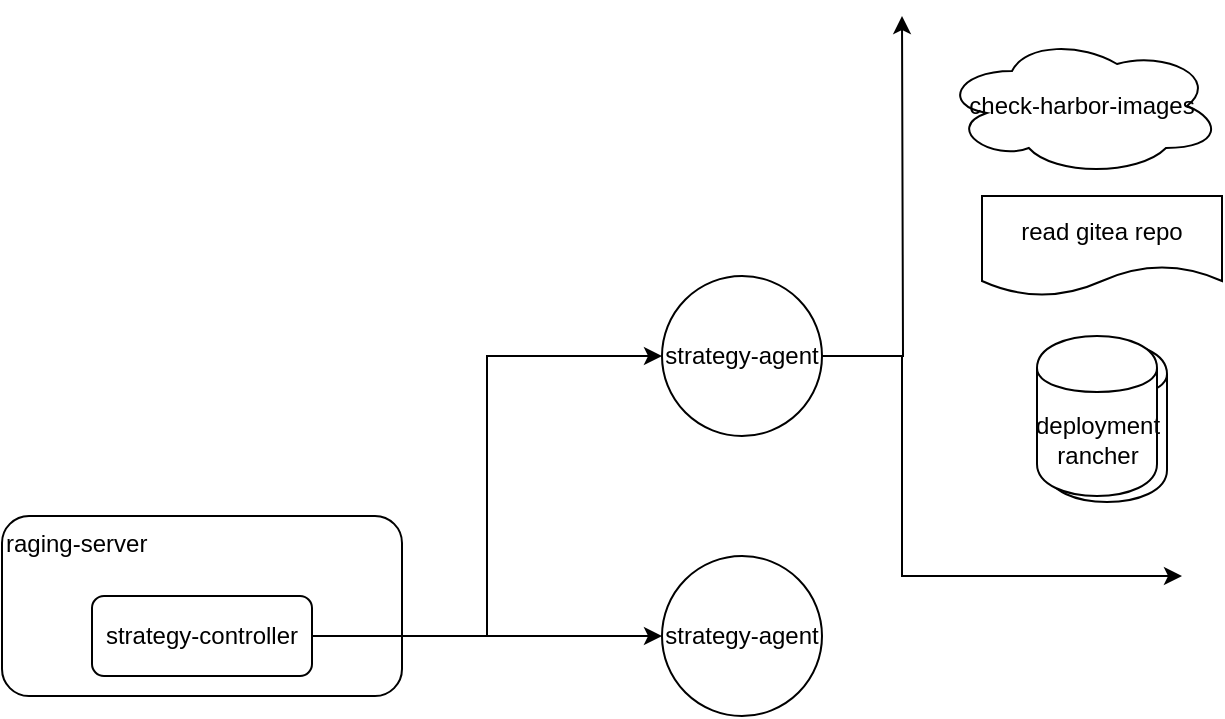 <mxfile version="12.7.9" type="github">
  <diagram id="4pAhSj-pU64MSRMXgcWo" name="Page-1">
    <mxGraphModel dx="868" dy="498" grid="1" gridSize="10" guides="1" tooltips="1" connect="1" arrows="1" fold="1" page="1" pageScale="1" pageWidth="827" pageHeight="1169" math="0" shadow="0">
      <root>
        <mxCell id="0" />
        <mxCell id="1" parent="0" />
        <mxCell id="eYZ2IZdChfa33apYGblL-1" value="raging-server" style="rounded=1;whiteSpace=wrap;html=1;align=left;verticalAlign=top;" vertex="1" parent="1">
          <mxGeometry x="170" y="270" width="200" height="90" as="geometry" />
        </mxCell>
        <mxCell id="eYZ2IZdChfa33apYGblL-6" style="edgeStyle=orthogonalEdgeStyle;rounded=0;orthogonalLoop=1;jettySize=auto;html=1;exitX=1;exitY=0.5;exitDx=0;exitDy=0;entryX=0;entryY=0.5;entryDx=0;entryDy=0;" edge="1" parent="1" source="eYZ2IZdChfa33apYGblL-2" target="eYZ2IZdChfa33apYGblL-4">
          <mxGeometry relative="1" as="geometry" />
        </mxCell>
        <mxCell id="eYZ2IZdChfa33apYGblL-7" style="edgeStyle=orthogonalEdgeStyle;rounded=0;orthogonalLoop=1;jettySize=auto;html=1;exitX=1;exitY=0.5;exitDx=0;exitDy=0;" edge="1" parent="1" source="eYZ2IZdChfa33apYGblL-2" target="eYZ2IZdChfa33apYGblL-5">
          <mxGeometry relative="1" as="geometry" />
        </mxCell>
        <mxCell id="eYZ2IZdChfa33apYGblL-2" value="strategy-controller" style="rounded=1;whiteSpace=wrap;html=1;align=center;" vertex="1" parent="1">
          <mxGeometry x="215" y="310" width="110" height="40" as="geometry" />
        </mxCell>
        <mxCell id="eYZ2IZdChfa33apYGblL-16" style="edgeStyle=orthogonalEdgeStyle;rounded=0;orthogonalLoop=1;jettySize=auto;html=1;exitX=1;exitY=0.5;exitDx=0;exitDy=0;" edge="1" parent="1" source="eYZ2IZdChfa33apYGblL-4">
          <mxGeometry relative="1" as="geometry">
            <mxPoint x="620" y="20" as="targetPoint" />
          </mxGeometry>
        </mxCell>
        <mxCell id="eYZ2IZdChfa33apYGblL-17" style="edgeStyle=orthogonalEdgeStyle;rounded=0;orthogonalLoop=1;jettySize=auto;html=1;exitX=1;exitY=0.5;exitDx=0;exitDy=0;" edge="1" parent="1" source="eYZ2IZdChfa33apYGblL-4">
          <mxGeometry relative="1" as="geometry">
            <mxPoint x="760" y="300" as="targetPoint" />
            <Array as="points">
              <mxPoint x="620" y="190" />
              <mxPoint x="620" y="300" />
            </Array>
          </mxGeometry>
        </mxCell>
        <mxCell id="eYZ2IZdChfa33apYGblL-4" value="strategy-agent" style="ellipse;whiteSpace=wrap;html=1;aspect=fixed;align=center;" vertex="1" parent="1">
          <mxGeometry x="500" y="150" width="80" height="80" as="geometry" />
        </mxCell>
        <mxCell id="eYZ2IZdChfa33apYGblL-5" value="strategy-agent" style="ellipse;whiteSpace=wrap;html=1;aspect=fixed;align=center;" vertex="1" parent="1">
          <mxGeometry x="500" y="290" width="80" height="80" as="geometry" />
        </mxCell>
        <mxCell id="eYZ2IZdChfa33apYGblL-8" value="check-harbor-images" style="ellipse;shape=cloud;whiteSpace=wrap;html=1;align=center;" vertex="1" parent="1">
          <mxGeometry x="640" y="30" width="140" height="70" as="geometry" />
        </mxCell>
        <mxCell id="eYZ2IZdChfa33apYGblL-11" value="read gitea repo" style="shape=document;whiteSpace=wrap;html=1;boundedLbl=1;align=center;" vertex="1" parent="1">
          <mxGeometry x="660" y="110" width="120" height="50" as="geometry" />
        </mxCell>
        <mxCell id="eYZ2IZdChfa33apYGblL-14" value="cluster" style="group" vertex="1" connectable="0" parent="1">
          <mxGeometry x="687.5" y="180" width="65" height="83" as="geometry" />
        </mxCell>
        <mxCell id="eYZ2IZdChfa33apYGblL-13" value="" style="shape=cylinder;whiteSpace=wrap;html=1;boundedLbl=1;backgroundOutline=1;align=center;" vertex="1" parent="eYZ2IZdChfa33apYGblL-14">
          <mxGeometry x="5" y="3" width="60" height="80" as="geometry" />
        </mxCell>
        <mxCell id="eYZ2IZdChfa33apYGblL-12" value="deployment&lt;br&gt;rancher" style="shape=cylinder;whiteSpace=wrap;html=1;boundedLbl=1;backgroundOutline=1;align=center;" vertex="1" parent="eYZ2IZdChfa33apYGblL-14">
          <mxGeometry width="60" height="80" as="geometry" />
        </mxCell>
      </root>
    </mxGraphModel>
  </diagram>
</mxfile>
